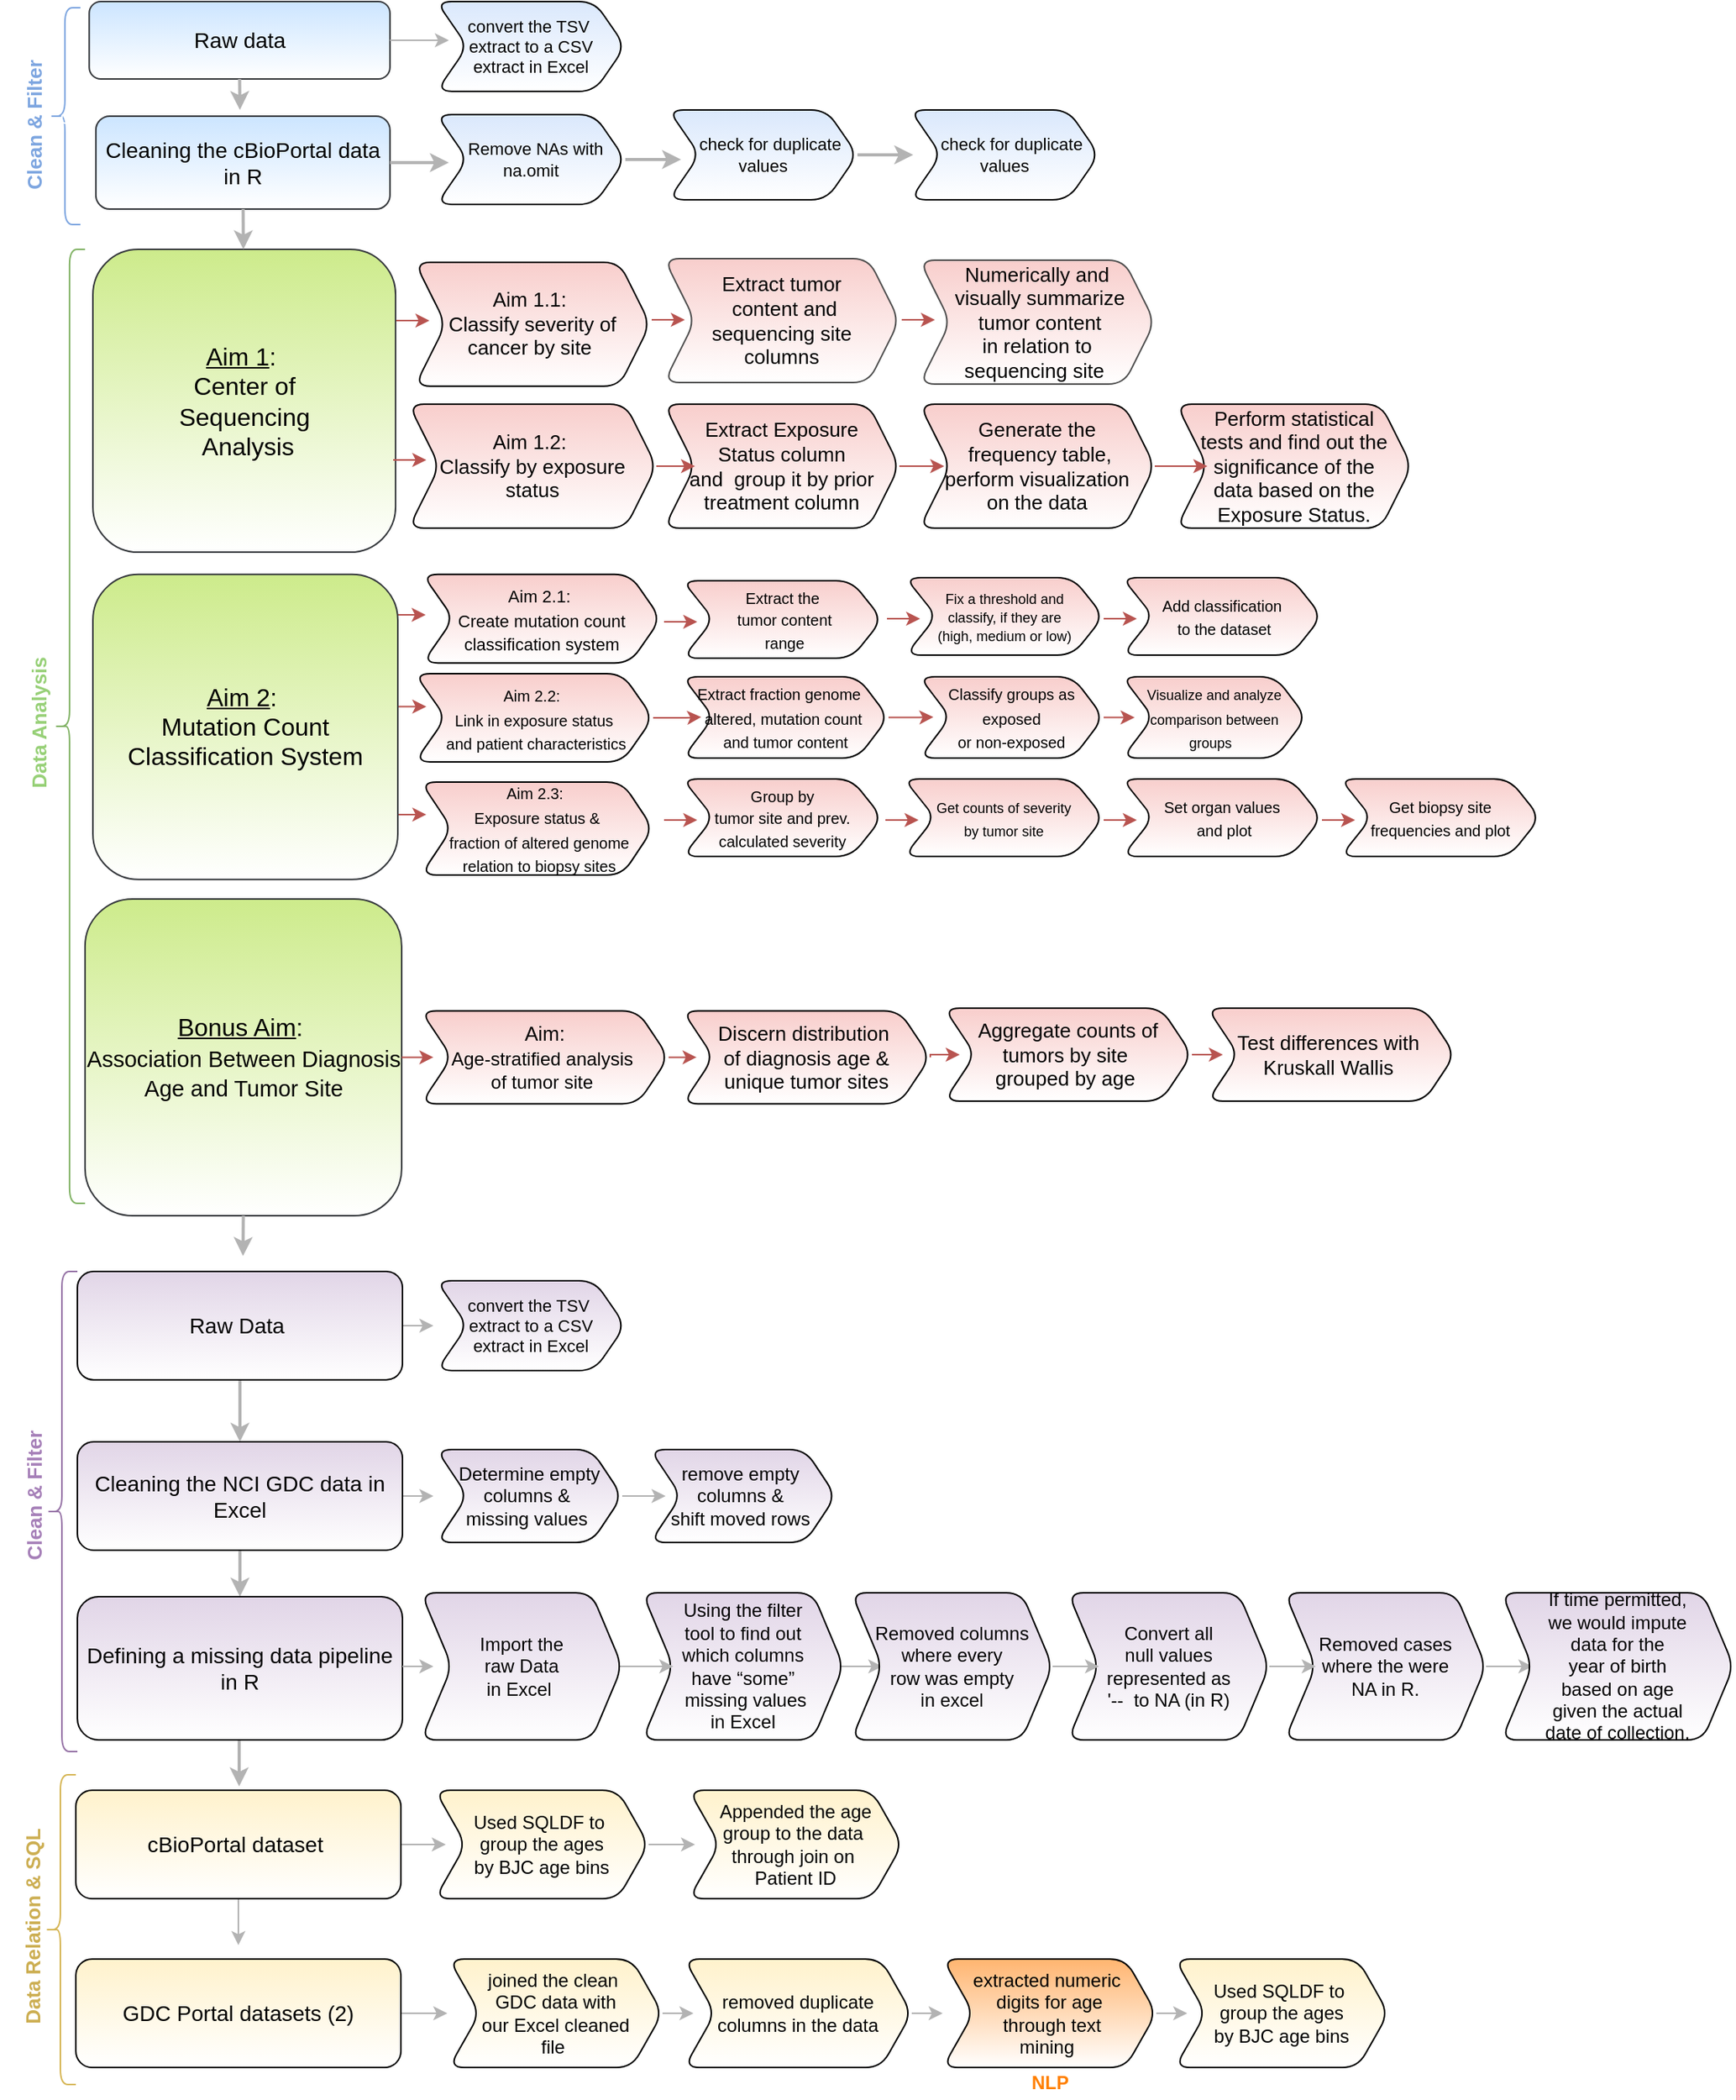 <mxfile version="15.7.1" type="github">
  <diagram id="C5RBs43oDa-KdzZeNtuy" name="Page-1">
    <mxGraphModel dx="1697" dy="957" grid="0" gridSize="10" guides="1" tooltips="1" connect="1" arrows="1" fold="1" page="1" pageScale="1" pageWidth="827" pageHeight="1169" background="none" math="0" shadow="0">
      <root>
        <mxCell id="WIyWlLk6GJQsqaUBKTNV-0" />
        <mxCell id="WIyWlLk6GJQsqaUBKTNV-1" parent="WIyWlLk6GJQsqaUBKTNV-0" />
        <mxCell id="jva05bBIhXNDkV-Z3Rs0-38" value="" style="group;fontColor=#A680B8;strokeColor=none;" parent="WIyWlLk6GJQsqaUBKTNV-1" vertex="1" connectable="0">
          <mxGeometry x="10.0" y="24" width="602" height="780" as="geometry" />
        </mxCell>
        <mxCell id="jva05bBIhXNDkV-Z3Rs0-0" value="" style="group" parent="jva05bBIhXNDkV-Z3Rs0-38" vertex="1" connectable="0">
          <mxGeometry x="41" width="560" height="780" as="geometry" />
        </mxCell>
        <mxCell id="jva05bBIhXNDkV-Z3Rs0-19" value="" style="endArrow=classic;html=1;rounded=0;fontSize=16;fillColor=#f8cecc;strokeColor=#b85450;" parent="jva05bBIhXNDkV-Z3Rs0-0" edge="1">
          <mxGeometry width="50" height="50" relative="1" as="geometry">
            <mxPoint x="213" y="392" as="sourcePoint" />
            <mxPoint x="234.429" y="392.017" as="targetPoint" />
            <Array as="points">
              <mxPoint x="234" y="392" />
            </Array>
          </mxGeometry>
        </mxCell>
        <mxCell id="jva05bBIhXNDkV-Z3Rs0-20" value="" style="endArrow=classic;html=1;rounded=0;fontSize=16;fillColor=#f8cecc;strokeColor=#b85450;" parent="jva05bBIhXNDkV-Z3Rs0-0" edge="1">
          <mxGeometry width="50" height="50" relative="1" as="geometry">
            <mxPoint x="213" y="451.28" as="sourcePoint" />
            <mxPoint x="234.429" y="451.297" as="targetPoint" />
          </mxGeometry>
        </mxCell>
        <mxCell id="jva05bBIhXNDkV-Z3Rs0-21" value="" style="endArrow=classic;html=1;rounded=0;fontSize=16;fillColor=#f8cecc;strokeColor=#b85450;" parent="jva05bBIhXNDkV-Z3Rs0-0" edge="1">
          <mxGeometry width="50" height="50" relative="1" as="geometry">
            <mxPoint x="213" y="520.94" as="sourcePoint" />
            <mxPoint x="234.429" y="520.957" as="targetPoint" />
          </mxGeometry>
        </mxCell>
        <mxCell id="jva05bBIhXNDkV-Z3Rs0-37" value="" style="group" parent="jva05bBIhXNDkV-Z3Rs0-0" vertex="1" connectable="0">
          <mxGeometry x="-9.07" width="400" height="562.89" as="geometry" />
        </mxCell>
        <mxCell id="WIyWlLk6GJQsqaUBKTNV-3" value="&lt;font style=&quot;font-size: 14px&quot;&gt;Raw data&lt;/font&gt;" style="rounded=1;whiteSpace=wrap;html=1;fontSize=12;glass=0;strokeWidth=1;shadow=0;fillColor=#cce5ff;strokeColor=#36393d;gradientColor=#ffffff;" parent="jva05bBIhXNDkV-Z3Rs0-37" vertex="1">
          <mxGeometry x="25.71" y="-4" width="194.29" height="50" as="geometry" />
        </mxCell>
        <mxCell id="LTJ8HYo8QJe674u0WcUs-32" value="&lt;font style=&quot;font-size: 16px&quot;&gt;&lt;u&gt;Aim 1&lt;/u&gt;:&amp;nbsp;&lt;br style=&quot;font-size: 16px&quot;&gt;&lt;span id=&quot;docs-internal-guid-bc889f9e-7fff-4419-e0c3-1be9c9a6d337&quot; style=&quot;font-size: 16px&quot;&gt;&lt;span style=&quot;font-family: &amp;#34;arial&amp;#34; ; color: rgb(0 , 0 , 0) ; background-color: transparent ; vertical-align: baseline ; font-size: 16px&quot;&gt;Center of &lt;br&gt;Sequencing&lt;br&gt;&amp;nbsp;Analysis&lt;/span&gt;&lt;/span&gt;&lt;/font&gt;" style="whiteSpace=wrap;html=1;aspect=fixed;fontSize=16;fillColor=#cdeb8b;align=center;strokeColor=#36393d;verticalAlign=middle;rounded=1;gradientColor=#ffffff;" parent="jva05bBIhXNDkV-Z3Rs0-37" vertex="1">
          <mxGeometry x="28.079" y="156" width="195.556" height="195.556" as="geometry" />
        </mxCell>
        <mxCell id="jva05bBIhXNDkV-Z3Rs0-10" value="&lt;font style=&quot;font-size: 16px&quot;&gt;&lt;u&gt;Aim 2&lt;/u&gt;:&amp;nbsp;&lt;br&gt;Mutation Count&lt;br&gt;&lt;span id=&quot;docs-internal-guid-d7643628-7fff-0ea7-7dd4-fb121b0baa99&quot;&gt;&lt;span style=&quot;font-family: &amp;#34;arial&amp;#34; ; background-color: transparent ; vertical-align: baseline&quot;&gt;Classification System&lt;/span&gt;&lt;/span&gt;&lt;br&gt;&lt;/font&gt;" style="whiteSpace=wrap;html=1;aspect=fixed;fontSize=12;fillColor=#cdeb8b;align=center;fontStyle=0;strokeColor=#36393d;rounded=1;gradientColor=#ffffff;" parent="jva05bBIhXNDkV-Z3Rs0-37" vertex="1">
          <mxGeometry x="28.08" y="365.89" width="197" height="197" as="geometry" />
        </mxCell>
        <mxCell id="jva05bBIhXNDkV-Z3Rs0-28" value="&lt;span style=&quot;color: rgb(0 , 0 , 0)&quot;&gt;Aim 1.1:&amp;nbsp;&lt;/span&gt;&lt;br style=&quot;color: rgb(0 , 0 , 0)&quot;&gt;&lt;span id=&quot;docs-internal-guid-32b5493a-7fff-44e1-2a43-0ddc0aedb55e&quot; style=&quot;color: rgb(0 , 0 , 0)&quot;&gt;&lt;span style=&quot;font-family: &amp;#34;arial&amp;#34; ; background-color: transparent ; vertical-align: baseline&quot;&gt;Classify severity of cancer by site&amp;nbsp;&lt;/span&gt;&lt;/span&gt;" style="shape=step;perimeter=stepPerimeter;whiteSpace=wrap;html=1;fixedSize=1;rounded=1;fontSize=13;verticalAlign=middle;fillColor=#f8cecc;strokeColor=default;gradientColor=#ffffff;" parent="jva05bBIhXNDkV-Z3Rs0-37" vertex="1">
          <mxGeometry x="236.07" y="164.39" width="152" height="80" as="geometry" />
        </mxCell>
        <mxCell id="jva05bBIhXNDkV-Z3Rs0-32" value="&lt;span style=&quot;color: rgb(0 , 0 , 0)&quot;&gt;Aim 1.2:&amp;nbsp;&lt;/span&gt;&lt;br style=&quot;color: rgb(0 , 0 , 0)&quot;&gt;&lt;span id=&quot;docs-internal-guid-430a61ab-7fff-0e5c-0323-d102c36e70b5&quot; style=&quot;color: rgb(0 , 0 , 0)&quot;&gt;&lt;span style=&quot;font-family: &amp;#34;arial&amp;#34; ; background-color: transparent ; vertical-align: baseline&quot;&gt;Classify by exposure status&lt;/span&gt;&lt;/span&gt;" style="shape=step;perimeter=stepPerimeter;whiteSpace=wrap;html=1;fixedSize=1;rounded=1;fontSize=13;verticalAlign=middle;fillColor=#f8cecc;strokeColor=default;gradientColor=#ffffff;" parent="jva05bBIhXNDkV-Z3Rs0-37" vertex="1">
          <mxGeometry x="232.07" y="256" width="160" height="80" as="geometry" />
        </mxCell>
        <mxCell id="jva05bBIhXNDkV-Z3Rs0-33" value="&lt;span style=&quot;font-size: 11px&quot;&gt;Aim 2.1:&amp;nbsp;&lt;/span&gt;&lt;br style=&quot;font-size: 11px&quot;&gt;&lt;span id=&quot;docs-internal-guid-32b5493a-7fff-44e1-2a43-0ddc0aedb55e&quot; style=&quot;font-size: 11px&quot;&gt;&lt;span style=&quot;font-family: &amp;#34;arial&amp;#34; ; background-color: transparent ; vertical-align: baseline&quot;&gt;Create mutation count classification system&lt;/span&gt;&lt;/span&gt;" style="shape=step;perimeter=stepPerimeter;whiteSpace=wrap;html=1;fixedSize=1;rounded=1;fontSize=13;verticalAlign=middle;fillColor=#f8cecc;strokeColor=default;gradientColor=#ffffff;" parent="jva05bBIhXNDkV-Z3Rs0-37" vertex="1">
          <mxGeometry x="241.07" y="365.89" width="153.93" height="57.22" as="geometry" />
        </mxCell>
        <mxCell id="jva05bBIhXNDkV-Z3Rs0-34" value="&lt;span style=&quot;font-size: 10px&quot;&gt;Aim 2.2:&amp;nbsp;&lt;/span&gt;&lt;br style=&quot;font-size: 10px&quot;&gt;&lt;span id=&quot;docs-internal-guid-430a61ab-7fff-0e5c-0323-d102c36e70b5&quot; style=&quot;font-size: 10px&quot;&gt;&lt;span style=&quot;font-family: &amp;#34;arial&amp;#34; ; background-color: transparent ; vertical-align: baseline&quot;&gt;Link in exposure status&lt;br&gt;&amp;nbsp;and patient characteristics&lt;br&gt;&lt;/span&gt;&lt;/span&gt;" style="shape=step;perimeter=stepPerimeter;whiteSpace=wrap;html=1;fixedSize=1;rounded=1;fontSize=13;verticalAlign=middle;fillColor=#f8cecc;strokeColor=default;gradientColor=#ffffff;" parent="jva05bBIhXNDkV-Z3Rs0-37" vertex="1">
          <mxGeometry x="236.07" y="430" width="153.93" height="57" as="geometry" />
        </mxCell>
        <mxCell id="jva05bBIhXNDkV-Z3Rs0-35" value="&lt;span style=&quot;font-size: 10px&quot;&gt;Aim 2.3:&amp;nbsp;&lt;/span&gt;&lt;br style=&quot;font-size: 10px&quot;&gt;&lt;span id=&quot;docs-internal-guid-430a61ab-7fff-0e5c-0323-d102c36e70b5&quot; style=&quot;font-size: 10px&quot;&gt;&lt;span style=&quot;font-family: &amp;#34;arial&amp;#34; ; background-color: transparent ; vertical-align: baseline&quot;&gt;Exposure status &amp;amp;&lt;br&gt;&amp;nbsp;fraction of altered genome&lt;br&gt;&amp;nbsp;relation to biopsy sites&lt;/span&gt;&lt;/span&gt;" style="shape=step;perimeter=stepPerimeter;whiteSpace=wrap;html=1;fixedSize=1;rounded=1;fontSize=13;verticalAlign=middle;fillColor=#f8cecc;strokeColor=default;gradientColor=#ffffff;" parent="jva05bBIhXNDkV-Z3Rs0-37" vertex="1">
          <mxGeometry x="240" y="500" width="150" height="60" as="geometry" />
        </mxCell>
        <mxCell id="jva05bBIhXNDkV-Z3Rs0-30" value="c" style="shape=curlyBracket;whiteSpace=wrap;html=1;rounded=1;fontSize=13;verticalAlign=middle;fillColor=#7EA6E0;strokeColor=#7EA6E0;fontColor=#ffffff;" parent="jva05bBIhXNDkV-Z3Rs0-37" vertex="1">
          <mxGeometry width="20" height="140" as="geometry" />
        </mxCell>
        <mxCell id="UrIfdFHcw9ySpkhSnF8r-1" value="" style="endArrow=classic;html=1;rounded=0;fontSize=16;fillColor=#f8cecc;strokeColor=#b85450;" parent="jva05bBIhXNDkV-Z3Rs0-37" edge="1">
          <mxGeometry width="50" height="50" relative="1" as="geometry">
            <mxPoint x="222.07" y="292" as="sourcePoint" />
            <mxPoint x="243.499" y="292.017" as="targetPoint" />
          </mxGeometry>
        </mxCell>
        <mxCell id="UrIfdFHcw9ySpkhSnF8r-2" value="" style="endArrow=classic;html=1;rounded=0;fontSize=16;fillColor=#f8cecc;strokeColor=#b85450;" parent="jva05bBIhXNDkV-Z3Rs0-37" edge="1">
          <mxGeometry width="50" height="50" relative="1" as="geometry">
            <mxPoint x="224.07" y="202" as="sourcePoint" />
            <mxPoint x="245.499" y="202.017" as="targetPoint" />
          </mxGeometry>
        </mxCell>
        <mxCell id="fbxLGO5AVqaTQdbHGjEv-2" value="&lt;font style=&quot;font-size: 14px&quot;&gt;Cleaning the cBioPortal data in R&lt;/font&gt;" style="rounded=1;whiteSpace=wrap;html=1;strokeColor=#36393d;fillColor=#cce5ff;gradientColor=#ffffff;" parent="jva05bBIhXNDkV-Z3Rs0-37" vertex="1">
          <mxGeometry x="30" y="70" width="190" height="60" as="geometry" />
        </mxCell>
        <mxCell id="fbxLGO5AVqaTQdbHGjEv-8" value="" style="endArrow=classic;html=1;rounded=0;fontSize=16;fillColor=#dae8fc;strokeColor=#B3B3B3;strokeWidth=2;" parent="jva05bBIhXNDkV-Z3Rs0-37" source="fbxLGO5AVqaTQdbHGjEv-2" target="LTJ8HYo8QJe674u0WcUs-32" edge="1">
          <mxGeometry width="50" height="50" relative="1" as="geometry">
            <mxPoint x="128.07" y="146" as="sourcePoint" />
            <mxPoint x="128.07" y="86" as="targetPoint" />
            <Array as="points" />
          </mxGeometry>
        </mxCell>
        <mxCell id="fbxLGO5AVqaTQdbHGjEv-26" value="&lt;span style=&quot;font-size: 11px&quot;&gt;&amp;nbsp; Remove NAs with&lt;/span&gt;&lt;br style=&quot;font-size: 11px&quot;&gt;&lt;span style=&quot;font-size: 11px&quot;&gt;na.omit&lt;/span&gt;" style="shape=step;perimeter=stepPerimeter;whiteSpace=wrap;html=1;fixedSize=1;fontSize=10;strokeColor=default;fillColor=#dae8fc;align=center;rounded=1;gradientColor=#ffffff;" parent="jva05bBIhXNDkV-Z3Rs0-37" vertex="1">
          <mxGeometry x="250.07" y="69" width="121.97" height="58" as="geometry" />
        </mxCell>
        <mxCell id="vI-df_wn8zXR9mLXB440-14" value="&lt;span style=&quot;font-size: 11px&quot;&gt;convert the TSV&amp;nbsp;&lt;br&gt;extract to a CSV&lt;br&gt;extract in Excel&lt;br&gt;&lt;/span&gt;" style="shape=step;perimeter=stepPerimeter;whiteSpace=wrap;html=1;fixedSize=1;fontSize=10;strokeColor=default;fillColor=#dae8fc;align=center;rounded=1;gradientColor=#ffffff;" parent="jva05bBIhXNDkV-Z3Rs0-37" vertex="1">
          <mxGeometry x="250.07" y="-4" width="121.97" height="58" as="geometry" />
        </mxCell>
        <mxCell id="jva05bBIhXNDkV-Z3Rs0-59" value="" style="shape=curlyBracket;whiteSpace=wrap;html=1;rounded=1;fontSize=13;strokeColor=#82b366;fillColor=#d5e8d4;verticalAlign=middle;" parent="jva05bBIhXNDkV-Z3Rs0-0" vertex="1">
          <mxGeometry x="-6.07" y="156" width="20" height="616" as="geometry" />
        </mxCell>
        <mxCell id="jva05bBIhXNDkV-Z3Rs0-39" value="&lt;font style=&quot;font-size: 16px&quot;&gt;&lt;u&gt;Bonus Aim&lt;/u&gt;:&amp;nbsp;&lt;br&gt;&lt;span id=&quot;docs-internal-guid-02cd7383-7fff-e907-d800-ce4748073192&quot;&gt;&lt;span style=&quot;font-size: 10.909pt ; font-family: &amp;#34;arial&amp;#34; ; background-color: transparent ; vertical-align: baseline&quot;&gt;Association Between Diagnosis Age and Tumor Site&lt;/span&gt;&lt;/span&gt;&lt;br&gt;&lt;/font&gt;" style="whiteSpace=wrap;html=1;aspect=fixed;fontSize=12;fillColor=#cdeb8b;align=center;fontStyle=0;strokeColor=#36393d;rounded=1;gradientColor=#ffffff;" parent="jva05bBIhXNDkV-Z3Rs0-0" vertex="1">
          <mxGeometry x="13.93" y="575.45" width="204.55" height="204.55" as="geometry" />
        </mxCell>
        <mxCell id="UrIfdFHcw9ySpkhSnF8r-3" value="Extract tumor&lt;br&gt;&amp;nbsp;content and &lt;br&gt;sequencing site &lt;br&gt;columns" style="shape=step;perimeter=stepPerimeter;whiteSpace=wrap;html=1;fixedSize=1;rounded=1;fontSize=13;verticalAlign=middle;fillColor=#f8cecc;strokeColor=#4D4D4D;gradientColor=#ffffff;" parent="jva05bBIhXNDkV-Z3Rs0-0" vertex="1">
          <mxGeometry x="388" y="162" width="152" height="80" as="geometry" />
        </mxCell>
        <mxCell id="UrIfdFHcw9ySpkhSnF8r-7" value="" style="endArrow=classic;html=1;rounded=0;fontSize=16;fillColor=#f8cecc;strokeColor=#b85450;" parent="jva05bBIhXNDkV-Z3Rs0-0" edge="1">
          <mxGeometry width="50" height="50" relative="1" as="geometry">
            <mxPoint x="380" y="201.5" as="sourcePoint" />
            <mxPoint x="401.429" y="201.517" as="targetPoint" />
          </mxGeometry>
        </mxCell>
        <mxCell id="dsIt64HnXnaKbnJkgqfY-0" value="&lt;font style=&quot;font-size: 10px&quot;&gt;Extract the&lt;br&gt;&amp;nbsp;tumor content&lt;br&gt;&amp;nbsp;range&lt;/font&gt;" style="shape=step;perimeter=stepPerimeter;whiteSpace=wrap;html=1;fixedSize=1;rounded=1;fillColor=#f8cecc;strokeColor=default;gradientColor=#ffffff;" parent="jva05bBIhXNDkV-Z3Rs0-0" vertex="1">
          <mxGeometry x="400" y="370" width="129" height="50" as="geometry" />
        </mxCell>
        <mxCell id="dsIt64HnXnaKbnJkgqfY-1" value="" style="endArrow=classic;html=1;rounded=0;fontSize=16;fillColor=#f8cecc;strokeColor=#b85450;" parent="jva05bBIhXNDkV-Z3Rs0-0" edge="1">
          <mxGeometry width="50" height="50" relative="1" as="geometry">
            <mxPoint x="388" y="396.5" as="sourcePoint" />
            <mxPoint x="409.429" y="396.517" as="targetPoint" />
          </mxGeometry>
        </mxCell>
        <mxCell id="dsIt64HnXnaKbnJkgqfY-6" value="&lt;font style=&quot;font-size: 10px&quot;&gt;Group by&lt;br&gt;tumor site and prev.&lt;br&gt;&amp;nbsp;calculated severity&amp;nbsp;&lt;/font&gt;" style="shape=step;perimeter=stepPerimeter;whiteSpace=wrap;html=1;fixedSize=1;rounded=1;fillColor=#f8cecc;strokeColor=default;gradientColor=#ffffff;" parent="jva05bBIhXNDkV-Z3Rs0-0" vertex="1">
          <mxGeometry x="400" y="498" width="129" height="50" as="geometry" />
        </mxCell>
        <mxCell id="dsIt64HnXnaKbnJkgqfY-7" value="" style="endArrow=classic;html=1;rounded=0;fontSize=16;fillColor=#f8cecc;strokeColor=#b85450;" parent="jva05bBIhXNDkV-Z3Rs0-0" edge="1">
          <mxGeometry width="50" height="50" relative="1" as="geometry">
            <mxPoint x="388" y="524.5" as="sourcePoint" />
            <mxPoint x="409.429" y="524.517" as="targetPoint" />
          </mxGeometry>
        </mxCell>
        <mxCell id="UrIfdFHcw9ySpkhSnF8r-6" value="" style="endArrow=classic;html=1;rounded=0;fontSize=16;fillColor=#f8cecc;strokeColor=#b85450;" parent="jva05bBIhXNDkV-Z3Rs0-0" edge="1">
          <mxGeometry width="50" height="50" relative="1" as="geometry">
            <mxPoint x="541.57" y="201.5" as="sourcePoint" />
            <mxPoint x="562.999" y="201.517" as="targetPoint" />
          </mxGeometry>
        </mxCell>
        <mxCell id="A9-u4E476JNnXryJL63V-2" value="&lt;font style=&quot;font-size: 10px&quot;&gt;Extract fraction genome&amp;nbsp; &amp;nbsp; altered, mutation count&amp;nbsp; &lt;br&gt;and tumor content&lt;/font&gt;" style="shape=step;perimeter=stepPerimeter;whiteSpace=wrap;html=1;fixedSize=1;rounded=1;fontSize=13;verticalAlign=middle;fillColor=#f8cecc;strokeColor=default;gradientColor=#ffffff;" parent="jva05bBIhXNDkV-Z3Rs0-0" vertex="1">
          <mxGeometry x="400" y="432" width="133" height="52.5" as="geometry" />
        </mxCell>
        <mxCell id="A9-u4E476JNnXryJL63V-3" value="" style="edgeStyle=orthogonalEdgeStyle;rounded=0;orthogonalLoop=1;jettySize=auto;html=1;fillColor=#f8cecc;strokeColor=#B85450;" parent="jva05bBIhXNDkV-Z3Rs0-0" source="jva05bBIhXNDkV-Z3Rs0-34" edge="1">
          <mxGeometry relative="1" as="geometry">
            <mxPoint x="412" y="458" as="targetPoint" />
            <Array as="points">
              <mxPoint x="402" y="458" />
              <mxPoint x="402" y="458" />
            </Array>
          </mxGeometry>
        </mxCell>
        <mxCell id="fbxLGO5AVqaTQdbHGjEv-22" value="Aim:&lt;br&gt;&lt;font style=&quot;font-size: 12px&quot;&gt;Age-stratified analysis&amp;nbsp;&lt;br&gt;of tumor site&lt;/font&gt;&amp;nbsp;" style="shape=step;perimeter=stepPerimeter;whiteSpace=wrap;html=1;fixedSize=1;rounded=1;fontSize=13;verticalAlign=middle;fillColor=#f8cecc;strokeColor=default;gradientColor=#ffffff;" parent="jva05bBIhXNDkV-Z3Rs0-0" vertex="1">
          <mxGeometry x="230.93" y="647.73" width="160" height="60" as="geometry" />
        </mxCell>
        <mxCell id="fbxLGO5AVqaTQdbHGjEv-28" value="&lt;span style=&quot;font-size: 11px&quot;&gt;&amp;nbsp; &amp;nbsp;check for duplicate&lt;br&gt;values&lt;br&gt;&lt;/span&gt;" style="shape=step;perimeter=stepPerimeter;whiteSpace=wrap;html=1;fixedSize=1;fontSize=10;strokeColor=default;fillColor=#dae8fc;align=center;rounded=1;gradientColor=#ffffff;" parent="jva05bBIhXNDkV-Z3Rs0-0" vertex="1">
          <mxGeometry x="390.93" y="66" width="121.97" height="58" as="geometry" />
        </mxCell>
        <mxCell id="vI-df_wn8zXR9mLXB440-1" value="Discern distribution&amp;nbsp;&lt;br&gt;of diagnosis age &amp;amp;&lt;br&gt;unique tumor sites" style="shape=step;perimeter=stepPerimeter;whiteSpace=wrap;html=1;fixedSize=1;rounded=1;fontSize=13;verticalAlign=middle;fillColor=#f8cecc;strokeColor=default;gradientColor=#ffffff;" parent="jva05bBIhXNDkV-Z3Rs0-0" vertex="1">
          <mxGeometry x="400" y="647.73" width="160" height="60" as="geometry" />
        </mxCell>
        <mxCell id="jva05bBIhXNDkV-Z3Rs0-24" value="&lt;font color=&quot;#7ea6e0&quot;&gt;&lt;b&gt;Clean &amp;amp; Filter&lt;/b&gt;&lt;/font&gt;" style="text;html=1;align=center;verticalAlign=middle;resizable=0;points=[];autosize=1;strokeColor=none;fillColor=#FFFFFF;fontSize=13;rotation=-90;fontColor=#0000FF;" parent="jva05bBIhXNDkV-Z3Rs0-38" vertex="1">
          <mxGeometry x="-28" y="66" width="100" height="20" as="geometry" />
        </mxCell>
        <mxCell id="jva05bBIhXNDkV-Z3Rs0-60" value="Data Analysis" style="text;html=1;align=center;verticalAlign=middle;resizable=0;points=[];autosize=1;strokeColor=none;fillColor=#FFFFFF;fontSize=13;rotation=-90;fontColor=#97D077;fontStyle=1" parent="jva05bBIhXNDkV-Z3Rs0-38" vertex="1">
          <mxGeometry x="-25" y="452" width="100" height="20" as="geometry" />
        </mxCell>
        <mxCell id="UrIfdFHcw9ySpkhSnF8r-8" value="Numerically and&lt;br&gt;&amp;nbsp;visually summarize&lt;br&gt;&amp;nbsp;tumor content &lt;br&gt;in relation to &lt;br&gt;sequencing site&amp;nbsp;" style="shape=step;perimeter=stepPerimeter;whiteSpace=wrap;html=1;fixedSize=1;rounded=1;fontSize=13;verticalAlign=middle;fillColor=#f8cecc;strokeColor=#4D4D4D;gradientColor=#ffffff;" parent="WIyWlLk6GJQsqaUBKTNV-1" vertex="1">
          <mxGeometry x="604" y="187" width="152" height="80" as="geometry" />
        </mxCell>
        <mxCell id="dsIt64HnXnaKbnJkgqfY-2" value="&lt;font style=&quot;font-size: 9px&quot;&gt;Fix a threshold and&lt;br&gt;classify,&amp;nbsp;if they are &lt;br&gt;(high, medium or low)&lt;/font&gt;" style="shape=step;perimeter=stepPerimeter;whiteSpace=wrap;html=1;fixedSize=1;rounded=1;fillColor=#f8cecc;strokeColor=default;fontSize=10;gradientColor=#ffffff;" parent="WIyWlLk6GJQsqaUBKTNV-1" vertex="1">
          <mxGeometry x="595" y="392" width="128" height="50" as="geometry" />
        </mxCell>
        <mxCell id="dsIt64HnXnaKbnJkgqfY-3" value="" style="endArrow=classic;html=1;rounded=0;fontSize=16;fillColor=#f8cecc;strokeColor=#b85450;" parent="WIyWlLk6GJQsqaUBKTNV-1" edge="1">
          <mxGeometry width="50" height="50" relative="1" as="geometry">
            <mxPoint x="583" y="418.5" as="sourcePoint" />
            <mxPoint x="604.429" y="418.517" as="targetPoint" />
          </mxGeometry>
        </mxCell>
        <mxCell id="dsIt64HnXnaKbnJkgqfY-4" value="&lt;font style=&quot;font-size: 10px&quot;&gt;Add classification&lt;br&gt;&amp;nbsp;to the dataset&lt;/font&gt;" style="shape=step;perimeter=stepPerimeter;whiteSpace=wrap;html=1;fixedSize=1;rounded=1;fillColor=#f8cecc;strokeColor=default;gradientColor=#ffffff;" parent="WIyWlLk6GJQsqaUBKTNV-1" vertex="1">
          <mxGeometry x="735" y="392" width="129" height="50" as="geometry" />
        </mxCell>
        <mxCell id="dsIt64HnXnaKbnJkgqfY-5" value="" style="endArrow=classic;html=1;rounded=0;fontSize=16;fillColor=#f8cecc;strokeColor=#b85450;" parent="WIyWlLk6GJQsqaUBKTNV-1" edge="1">
          <mxGeometry width="50" height="50" relative="1" as="geometry">
            <mxPoint x="723" y="418.5" as="sourcePoint" />
            <mxPoint x="744.429" y="418.517" as="targetPoint" />
          </mxGeometry>
        </mxCell>
        <mxCell id="dsIt64HnXnaKbnJkgqfY-8" value="&lt;span style=&quot;font-size: 9px&quot;&gt;Get counts of severity &lt;br&gt;by tumor site&lt;/span&gt;" style="shape=step;perimeter=stepPerimeter;whiteSpace=wrap;html=1;fixedSize=1;rounded=1;fillColor=#f8cecc;strokeColor=default;gradientColor=#ffffff;" parent="WIyWlLk6GJQsqaUBKTNV-1" vertex="1">
          <mxGeometry x="594" y="522" width="129" height="50" as="geometry" />
        </mxCell>
        <mxCell id="dsIt64HnXnaKbnJkgqfY-9" value="" style="endArrow=classic;html=1;rounded=0;fontSize=16;fillColor=#f8cecc;strokeColor=#b85450;" parent="WIyWlLk6GJQsqaUBKTNV-1" edge="1">
          <mxGeometry width="50" height="50" relative="1" as="geometry">
            <mxPoint x="582" y="548.5" as="sourcePoint" />
            <mxPoint x="603.429" y="548.517" as="targetPoint" />
          </mxGeometry>
        </mxCell>
        <mxCell id="dsIt64HnXnaKbnJkgqfY-10" value="&lt;font size=&quot;1&quot;&gt;Set organ values&lt;br&gt;&amp;nbsp;and plot&lt;/font&gt;" style="shape=step;perimeter=stepPerimeter;whiteSpace=wrap;html=1;fixedSize=1;rounded=1;fillColor=#f8cecc;strokeColor=default;gradientColor=#ffffff;" parent="WIyWlLk6GJQsqaUBKTNV-1" vertex="1">
          <mxGeometry x="735" y="522" width="129" height="50" as="geometry" />
        </mxCell>
        <mxCell id="dsIt64HnXnaKbnJkgqfY-11" value="" style="endArrow=classic;html=1;rounded=0;fontSize=16;fillColor=#f8cecc;strokeColor=#b85450;" parent="WIyWlLk6GJQsqaUBKTNV-1" edge="1">
          <mxGeometry width="50" height="50" relative="1" as="geometry">
            <mxPoint x="723" y="548.5" as="sourcePoint" />
            <mxPoint x="744.429" y="548.517" as="targetPoint" />
          </mxGeometry>
        </mxCell>
        <mxCell id="dsIt64HnXnaKbnJkgqfY-12" value="&lt;font style=&quot;font-size: 10px&quot;&gt;Get biopsy site &lt;br&gt;frequencies and plot&lt;/font&gt;" style="shape=step;perimeter=stepPerimeter;whiteSpace=wrap;html=1;fixedSize=1;rounded=1;fillColor=#f8cecc;strokeColor=default;gradientColor=#ffffff;" parent="WIyWlLk6GJQsqaUBKTNV-1" vertex="1">
          <mxGeometry x="876" y="522" width="129" height="50" as="geometry" />
        </mxCell>
        <mxCell id="dsIt64HnXnaKbnJkgqfY-13" value="" style="endArrow=classic;html=1;rounded=0;fontSize=16;fillColor=#f8cecc;strokeColor=#b85450;" parent="WIyWlLk6GJQsqaUBKTNV-1" edge="1">
          <mxGeometry width="50" height="50" relative="1" as="geometry">
            <mxPoint x="864" y="548.5" as="sourcePoint" />
            <mxPoint x="885.429" y="548.517" as="targetPoint" />
          </mxGeometry>
        </mxCell>
        <mxCell id="A9-u4E476JNnXryJL63V-9" value="" style="edgeStyle=orthogonalEdgeStyle;rounded=0;orthogonalLoop=1;jettySize=auto;html=1;fontSize=8;strokeColor=#B85450;" parent="WIyWlLk6GJQsqaUBKTNV-1" source="A9-u4E476JNnXryJL63V-5" edge="1">
          <mxGeometry relative="1" as="geometry">
            <mxPoint x="743" y="482" as="targetPoint" />
          </mxGeometry>
        </mxCell>
        <mxCell id="A9-u4E476JNnXryJL63V-5" value="&lt;font style=&quot;font-size: 10px&quot;&gt;Classify groups as exposed &lt;br&gt;or non-exposed&lt;/font&gt;" style="shape=step;perimeter=stepPerimeter;whiteSpace=wrap;html=1;fixedSize=1;rounded=1;fontSize=13;verticalAlign=middle;fillColor=#f8cecc;strokeColor=default;gradientColor=#ffffff;" parent="WIyWlLk6GJQsqaUBKTNV-1" vertex="1">
          <mxGeometry x="604" y="456" width="119" height="52.5" as="geometry" />
        </mxCell>
        <mxCell id="A9-u4E476JNnXryJL63V-6" value="" style="edgeStyle=orthogonalEdgeStyle;rounded=0;orthogonalLoop=1;jettySize=auto;html=1;strokeColor=#B85450;" parent="WIyWlLk6GJQsqaUBKTNV-1" source="A9-u4E476JNnXryJL63V-2" edge="1">
          <mxGeometry relative="1" as="geometry">
            <mxPoint x="613" y="482" as="targetPoint" />
          </mxGeometry>
        </mxCell>
        <mxCell id="A9-u4E476JNnXryJL63V-8" value="&lt;font style=&quot;font-size: 9px&quot;&gt;Visualize and analyze &lt;br&gt;comparison between &lt;br&gt;groups&amp;nbsp;&amp;nbsp;&lt;/font&gt;" style="shape=step;perimeter=stepPerimeter;whiteSpace=wrap;html=1;fixedSize=1;rounded=1;fontSize=13;verticalAlign=middle;fillColor=#f8cecc;strokeColor=default;gradientColor=#ffffff;" parent="WIyWlLk6GJQsqaUBKTNV-1" vertex="1">
          <mxGeometry x="735" y="456" width="119" height="52.5" as="geometry" />
        </mxCell>
        <mxCell id="fbxLGO5AVqaTQdbHGjEv-27" style="edgeStyle=orthogonalEdgeStyle;rounded=0;orthogonalLoop=1;jettySize=auto;html=1;exitX=1;exitY=0.5;exitDx=0;exitDy=0;fontSize=11;fontColor=#97D077;strokeColor=#B3B3B3;strokeWidth=2;fillColor=#f5f5f5;" parent="WIyWlLk6GJQsqaUBKTNV-1" source="fbxLGO5AVqaTQdbHGjEv-26" edge="1">
          <mxGeometry relative="1" as="geometry">
            <mxPoint x="450" y="122" as="targetPoint" />
          </mxGeometry>
        </mxCell>
        <mxCell id="fbxLGO5AVqaTQdbHGjEv-29" style="edgeStyle=orthogonalEdgeStyle;rounded=0;orthogonalLoop=1;jettySize=auto;html=1;exitX=1;exitY=0.5;exitDx=0;exitDy=0;fontSize=11;fontColor=#97D077;strokeColor=#B3B3B3;strokeWidth=2;" parent="WIyWlLk6GJQsqaUBKTNV-1" source="fbxLGO5AVqaTQdbHGjEv-28" edge="1">
          <mxGeometry relative="1" as="geometry">
            <mxPoint x="600" y="119" as="targetPoint" />
          </mxGeometry>
        </mxCell>
        <mxCell id="fbxLGO5AVqaTQdbHGjEv-30" value="&lt;span style=&quot;font-size: 11px&quot;&gt;&amp;nbsp; &amp;nbsp;check for duplicate&lt;br&gt;values&lt;br&gt;&lt;/span&gt;" style="shape=step;perimeter=stepPerimeter;whiteSpace=wrap;html=1;fixedSize=1;fontSize=10;strokeColor=default;fillColor=#dae8fc;align=center;rounded=1;gradientColor=#ffffff;" parent="WIyWlLk6GJQsqaUBKTNV-1" vertex="1">
          <mxGeometry x="598.02" y="90" width="121.97" height="58" as="geometry" />
        </mxCell>
        <mxCell id="fbxLGO5AVqaTQdbHGjEv-49" style="edgeStyle=orthogonalEdgeStyle;rounded=0;orthogonalLoop=1;jettySize=auto;html=1;exitX=0.5;exitY=1;exitDx=0;exitDy=0;fontSize=14;fontColor=#A680B8;strokeColor=#B3B3B3;strokeWidth=2;" parent="WIyWlLk6GJQsqaUBKTNV-1" edge="1">
          <mxGeometry relative="1" as="geometry">
            <mxPoint x="164.5" y="1172.5" as="targetPoint" />
            <mxPoint x="164.5" y="1142.5" as="sourcePoint" />
          </mxGeometry>
        </mxCell>
        <mxCell id="fbxLGO5AVqaTQdbHGjEv-38" style="edgeStyle=orthogonalEdgeStyle;rounded=0;orthogonalLoop=1;jettySize=auto;html=1;exitX=0.5;exitY=1;exitDx=0;exitDy=0;fontSize=14;fontColor=#97D077;strokeColor=#B3B3B3;strokeWidth=2;" parent="WIyWlLk6GJQsqaUBKTNV-1" source="WIyWlLk6GJQsqaUBKTNV-3" edge="1">
          <mxGeometry relative="1" as="geometry">
            <mxPoint x="165" y="90" as="targetPoint" />
          </mxGeometry>
        </mxCell>
        <mxCell id="fbxLGO5AVqaTQdbHGjEv-39" style="edgeStyle=orthogonalEdgeStyle;rounded=0;orthogonalLoop=1;jettySize=auto;html=1;exitX=1;exitY=0.5;exitDx=0;exitDy=0;fontSize=14;fontColor=#97D077;strokeColor=#B3B3B3;strokeWidth=2;" parent="WIyWlLk6GJQsqaUBKTNV-1" source="fbxLGO5AVqaTQdbHGjEv-2" edge="1">
          <mxGeometry relative="1" as="geometry">
            <mxPoint x="300" y="124" as="targetPoint" />
          </mxGeometry>
        </mxCell>
        <mxCell id="vI-df_wn8zXR9mLXB440-26" style="edgeStyle=orthogonalEdgeStyle;rounded=0;orthogonalLoop=1;jettySize=auto;html=1;exitX=1;exitY=0.5;exitDx=0;exitDy=0;fontSize=12;strokeColor=#B3B3B3;" parent="WIyWlLk6GJQsqaUBKTNV-1" source="fbxLGO5AVqaTQdbHGjEv-45" edge="1">
          <mxGeometry relative="1" as="geometry">
            <mxPoint x="298" y="1210" as="targetPoint" />
          </mxGeometry>
        </mxCell>
        <mxCell id="vI-df_wn8zXR9mLXB440-30" style="edgeStyle=orthogonalEdgeStyle;rounded=0;orthogonalLoop=1;jettySize=auto;html=1;exitX=0.5;exitY=1;exitDx=0;exitDy=0;fontSize=12;strokeColor=#B3B3B3;" parent="WIyWlLk6GJQsqaUBKTNV-1" source="fbxLGO5AVqaTQdbHGjEv-45" edge="1">
          <mxGeometry relative="1" as="geometry">
            <mxPoint x="164" y="1275" as="targetPoint" />
          </mxGeometry>
        </mxCell>
        <mxCell id="fbxLGO5AVqaTQdbHGjEv-45" value="cBioPortal dataset&amp;nbsp;" style="rounded=1;whiteSpace=wrap;html=1;fontSize=14;strokeColor=default;fillColor=#fff2cc;align=center;gradientColor=#ffffff;" parent="WIyWlLk6GJQsqaUBKTNV-1" vertex="1">
          <mxGeometry x="59" y="1175" width="210" height="70" as="geometry" />
        </mxCell>
        <mxCell id="fbxLGO5AVqaTQdbHGjEv-47" value="" style="shape=curlyBracket;whiteSpace=wrap;html=1;rounded=1;fontSize=14;strokeColor=#d6b656;fillColor=#fff2cc;align=center;" parent="WIyWlLk6GJQsqaUBKTNV-1" vertex="1">
          <mxGeometry x="39" y="1165" width="20" height="200" as="geometry" />
        </mxCell>
        <mxCell id="fbxLGO5AVqaTQdbHGjEv-50" value="&lt;b&gt;&amp;nbsp;Data Relation &amp;amp; SQL&lt;br&gt;&lt;/b&gt;" style="text;html=1;align=center;verticalAlign=middle;resizable=0;points=[];autosize=1;fontSize=13;rotation=-90;fontColor=#CCAE52;" parent="WIyWlLk6GJQsqaUBKTNV-1" vertex="1">
          <mxGeometry x="-44" y="1255" width="150" height="20" as="geometry" />
        </mxCell>
        <mxCell id="fbxLGO5AVqaTQdbHGjEv-51" style="edgeStyle=orthogonalEdgeStyle;rounded=0;orthogonalLoop=1;jettySize=auto;html=1;exitX=0.5;exitY=1;exitDx=0;exitDy=0;fontSize=14;fontColor=#CCAE52;strokeColor=#B3B3B3;strokeWidth=2;" parent="WIyWlLk6GJQsqaUBKTNV-1" source="jva05bBIhXNDkV-Z3Rs0-39" edge="1">
          <mxGeometry relative="1" as="geometry">
            <mxPoint x="167" y="830" as="targetPoint" />
          </mxGeometry>
        </mxCell>
        <mxCell id="vI-df_wn8zXR9mLXB440-0" style="edgeStyle=orthogonalEdgeStyle;rounded=0;orthogonalLoop=1;jettySize=auto;html=1;exitX=1;exitY=0.5;exitDx=0;exitDy=0;fontSize=10;fillColor=#f8cecc;strokeColor=#b85450;" parent="WIyWlLk6GJQsqaUBKTNV-1" source="jva05bBIhXNDkV-Z3Rs0-39" edge="1">
          <mxGeometry relative="1" as="geometry">
            <mxPoint x="290" y="702" as="targetPoint" />
          </mxGeometry>
        </mxCell>
        <mxCell id="vI-df_wn8zXR9mLXB440-2" style="edgeStyle=orthogonalEdgeStyle;rounded=0;orthogonalLoop=1;jettySize=auto;html=1;exitX=1;exitY=0.5;exitDx=0;exitDy=0;fontSize=12;fillColor=#f8cecc;strokeColor=#b85450;" parent="WIyWlLk6GJQsqaUBKTNV-1" source="fbxLGO5AVqaTQdbHGjEv-22" edge="1">
          <mxGeometry relative="1" as="geometry">
            <mxPoint x="460" y="702" as="targetPoint" />
          </mxGeometry>
        </mxCell>
        <mxCell id="vI-df_wn8zXR9mLXB440-11" style="edgeStyle=orthogonalEdgeStyle;rounded=0;orthogonalLoop=1;jettySize=auto;html=1;exitX=1;exitY=0.5;exitDx=0;exitDy=0;fontSize=12;fillColor=#f8cecc;strokeColor=#b85450;" parent="WIyWlLk6GJQsqaUBKTNV-1" source="vI-df_wn8zXR9mLXB440-3" edge="1">
          <mxGeometry relative="1" as="geometry">
            <mxPoint x="800" y="700" as="targetPoint" />
          </mxGeometry>
        </mxCell>
        <mxCell id="vI-df_wn8zXR9mLXB440-3" value="Aggregate counts of&lt;br&gt;tumors by site&amp;nbsp;&lt;br&gt;grouped by age&amp;nbsp;" style="shape=step;perimeter=stepPerimeter;whiteSpace=wrap;html=1;fixedSize=1;rounded=1;fontSize=13;verticalAlign=middle;fillColor=#f8cecc;strokeColor=default;gradientColor=#ffffff;" parent="WIyWlLk6GJQsqaUBKTNV-1" vertex="1">
          <mxGeometry x="620" y="670" width="160" height="60" as="geometry" />
        </mxCell>
        <mxCell id="vI-df_wn8zXR9mLXB440-4" style="edgeStyle=orthogonalEdgeStyle;rounded=0;orthogonalLoop=1;jettySize=auto;html=1;exitX=1;exitY=0.5;exitDx=0;exitDy=0;fontSize=12;" parent="WIyWlLk6GJQsqaUBKTNV-1" source="vI-df_wn8zXR9mLXB440-1" edge="1">
          <mxGeometry relative="1" as="geometry">
            <mxPoint x="611" y="702" as="targetPoint" />
          </mxGeometry>
        </mxCell>
        <mxCell id="vI-df_wn8zXR9mLXB440-6" style="edgeStyle=orthogonalEdgeStyle;rounded=0;orthogonalLoop=1;jettySize=auto;html=1;exitX=1;exitY=0.5;exitDx=0;exitDy=0;fontSize=12;" parent="WIyWlLk6GJQsqaUBKTNV-1" source="vI-df_wn8zXR9mLXB440-1" edge="1">
          <mxGeometry relative="1" as="geometry">
            <mxPoint x="611" y="702" as="targetPoint" />
          </mxGeometry>
        </mxCell>
        <mxCell id="vI-df_wn8zXR9mLXB440-10" style="edgeStyle=orthogonalEdgeStyle;rounded=0;orthogonalLoop=1;jettySize=auto;html=1;exitX=1;exitY=0.5;exitDx=0;exitDy=0;fontSize=12;fillColor=#f8cecc;strokeColor=#b85450;" parent="WIyWlLk6GJQsqaUBKTNV-1" source="vI-df_wn8zXR9mLXB440-1" edge="1">
          <mxGeometry relative="1" as="geometry">
            <mxPoint x="630" y="700" as="targetPoint" />
            <Array as="points">
              <mxPoint x="611" y="700" />
            </Array>
          </mxGeometry>
        </mxCell>
        <mxCell id="vI-df_wn8zXR9mLXB440-12" value="Test differences with&amp;nbsp;&lt;br&gt;Kruskall Wallis&amp;nbsp;" style="shape=step;perimeter=stepPerimeter;whiteSpace=wrap;html=1;fixedSize=1;rounded=1;fontSize=13;verticalAlign=middle;fillColor=#f8cecc;strokeColor=default;gradientColor=#ffffff;" parent="WIyWlLk6GJQsqaUBKTNV-1" vertex="1">
          <mxGeometry x="790" y="670" width="160" height="60" as="geometry" />
        </mxCell>
        <mxCell id="vI-df_wn8zXR9mLXB440-13" style="edgeStyle=orthogonalEdgeStyle;rounded=0;orthogonalLoop=1;jettySize=auto;html=1;fontSize=12;fillColor=#f5f5f5;strokeColor=#B3B3B3;" parent="WIyWlLk6GJQsqaUBKTNV-1" source="WIyWlLk6GJQsqaUBKTNV-3" edge="1">
          <mxGeometry relative="1" as="geometry">
            <mxPoint x="300" y="45" as="targetPoint" />
          </mxGeometry>
        </mxCell>
        <mxCell id="ClGN_5urSUKSQRE2-H0A-0" value="Extract Exposure &lt;br&gt;Status column &lt;br&gt;and&amp;nbsp; group it by prior treatment column" style="shape=step;perimeter=stepPerimeter;whiteSpace=wrap;html=1;fixedSize=1;rounded=1;fontSize=13;verticalAlign=middle;fillColor=#f8cecc;strokeColor=default;gradientColor=#ffffff;" parent="WIyWlLk6GJQsqaUBKTNV-1" vertex="1">
          <mxGeometry x="439" y="280" width="152" height="80" as="geometry" />
        </mxCell>
        <mxCell id="ClGN_5urSUKSQRE2-H0A-1" value="&lt;font style=&quot;font-size: 13px&quot;&gt;Generate the&lt;br&gt;&amp;nbsp;frequency&amp;nbsp;table, &lt;br&gt;perform visualization &lt;br&gt;on the data&lt;/font&gt;" style="shape=step;perimeter=stepPerimeter;whiteSpace=wrap;html=1;fixedSize=1;rounded=1;fontSize=13;verticalAlign=middle;fillColor=#f8cecc;strokeColor=default;gradientColor=#ffffff;" parent="WIyWlLk6GJQsqaUBKTNV-1" vertex="1">
          <mxGeometry x="604" y="280" width="152" height="80" as="geometry" />
        </mxCell>
        <mxCell id="ClGN_5urSUKSQRE2-H0A-2" value="" style="endArrow=classic;html=1;rounded=0;fontSize=16;fillColor=#f8cecc;strokeColor=#b85450;exitX=1;exitY=0.5;exitDx=0;exitDy=0;" parent="WIyWlLk6GJQsqaUBKTNV-1" source="ClGN_5urSUKSQRE2-H0A-0" edge="1">
          <mxGeometry width="50" height="50" relative="1" as="geometry">
            <mxPoint x="602.57" y="235.5" as="sourcePoint" />
            <mxPoint x="620" y="320" as="targetPoint" />
          </mxGeometry>
        </mxCell>
        <mxCell id="ClGN_5urSUKSQRE2-H0A-3" value="&lt;font style=&quot;font-size: 13px&quot;&gt;Perform statistical &lt;br&gt;tests and find out the significance of the &lt;br&gt;data based on the Exposure Status.&lt;/font&gt;" style="shape=step;perimeter=stepPerimeter;whiteSpace=wrap;html=1;fixedSize=1;rounded=1;fontSize=13;verticalAlign=middle;fillColor=#f8cecc;strokeColor=default;gradientColor=#ffffff;" parent="WIyWlLk6GJQsqaUBKTNV-1" vertex="1">
          <mxGeometry x="770" y="280" width="152" height="80" as="geometry" />
        </mxCell>
        <mxCell id="ClGN_5urSUKSQRE2-H0A-4" value="" style="endArrow=classic;html=1;rounded=0;fontSize=16;fillColor=#f8cecc;strokeColor=#b85450;entryX=0;entryY=0.5;entryDx=0;entryDy=0;exitX=1;exitY=0.5;exitDx=0;exitDy=0;" parent="WIyWlLk6GJQsqaUBKTNV-1" source="ClGN_5urSUKSQRE2-H0A-1" target="ClGN_5urSUKSQRE2-H0A-3" edge="1">
          <mxGeometry width="50" height="50" relative="1" as="geometry">
            <mxPoint x="770" y="330" as="sourcePoint" />
            <mxPoint x="630" y="330" as="targetPoint" />
          </mxGeometry>
        </mxCell>
        <mxCell id="ClGN_5urSUKSQRE2-H0A-6" value="" style="endArrow=classic;html=1;rounded=0;fontSize=16;fillColor=#f8cecc;strokeColor=#b85450;exitX=1;exitY=0.5;exitDx=0;exitDy=0;entryX=0;entryY=0.5;entryDx=0;entryDy=0;" parent="WIyWlLk6GJQsqaUBKTNV-1" source="jva05bBIhXNDkV-Z3Rs0-32" target="ClGN_5urSUKSQRE2-H0A-0" edge="1">
          <mxGeometry width="50" height="50" relative="1" as="geometry">
            <mxPoint x="601" y="330" as="sourcePoint" />
            <mxPoint x="630" y="330" as="targetPoint" />
          </mxGeometry>
        </mxCell>
        <mxCell id="vI-df_wn8zXR9mLXB440-28" style="edgeStyle=orthogonalEdgeStyle;rounded=0;orthogonalLoop=1;jettySize=auto;html=1;exitX=1;exitY=0.5;exitDx=0;exitDy=0;fontSize=12;strokeColor=#B3B3B3;" parent="WIyWlLk6GJQsqaUBKTNV-1" source="vI-df_wn8zXR9mLXB440-27" edge="1">
          <mxGeometry relative="1" as="geometry">
            <mxPoint x="459" y="1210" as="targetPoint" />
          </mxGeometry>
        </mxCell>
        <mxCell id="vI-df_wn8zXR9mLXB440-27" value="Used SQLDF to&amp;nbsp;&lt;br&gt;group the ages&lt;br&gt;by BJC age bins" style="shape=step;perimeter=stepPerimeter;whiteSpace=wrap;html=1;fixedSize=1;fontSize=12;strokeColor=default;rounded=1;fillColor=#fff2cc;gradientColor=#ffffff;" parent="WIyWlLk6GJQsqaUBKTNV-1" vertex="1">
          <mxGeometry x="291" y="1175" width="138" height="70" as="geometry" />
        </mxCell>
        <mxCell id="vI-df_wn8zXR9mLXB440-29" value="Appended the age&lt;br&gt;group to the data&amp;nbsp;&lt;br&gt;through join on&amp;nbsp;&lt;br&gt;Patient ID" style="shape=step;perimeter=stepPerimeter;whiteSpace=wrap;html=1;fixedSize=1;fontSize=12;strokeColor=default;rounded=1;fillColor=#fff2cc;gradientColor=#ffffff;" parent="WIyWlLk6GJQsqaUBKTNV-1" vertex="1">
          <mxGeometry x="455" y="1175" width="138" height="70" as="geometry" />
        </mxCell>
        <mxCell id="vI-df_wn8zXR9mLXB440-32" style="edgeStyle=orthogonalEdgeStyle;rounded=0;orthogonalLoop=1;jettySize=auto;html=1;exitX=1;exitY=0.5;exitDx=0;exitDy=0;fontSize=12;strokeColor=#B3B3B3;" parent="WIyWlLk6GJQsqaUBKTNV-1" source="vI-df_wn8zXR9mLXB440-31" edge="1">
          <mxGeometry relative="1" as="geometry">
            <mxPoint x="299" y="1319" as="targetPoint" />
          </mxGeometry>
        </mxCell>
        <mxCell id="vI-df_wn8zXR9mLXB440-31" value="GDC Portal datasets (2)" style="rounded=1;whiteSpace=wrap;html=1;fontSize=14;strokeColor=default;fillColor=#fff2cc;align=center;gradientColor=#ffffff;" parent="WIyWlLk6GJQsqaUBKTNV-1" vertex="1">
          <mxGeometry x="59" y="1284" width="210" height="70" as="geometry" />
        </mxCell>
        <mxCell id="vI-df_wn8zXR9mLXB440-44" style="edgeStyle=orthogonalEdgeStyle;rounded=0;orthogonalLoop=1;jettySize=auto;html=1;exitX=1;exitY=0.5;exitDx=0;exitDy=0;fontSize=12;fontColor=#FF8000;strokeColor=#B3B3B3;" parent="WIyWlLk6GJQsqaUBKTNV-1" source="vI-df_wn8zXR9mLXB440-33" edge="1">
          <mxGeometry relative="1" as="geometry">
            <mxPoint x="777" y="1319" as="targetPoint" />
          </mxGeometry>
        </mxCell>
        <mxCell id="vI-df_wn8zXR9mLXB440-33" value="extracted numeric&amp;nbsp;&lt;br&gt;digits for age&lt;br&gt;&amp;nbsp;through text&lt;br&gt;mining&amp;nbsp;" style="shape=step;perimeter=stepPerimeter;whiteSpace=wrap;html=1;fixedSize=1;fontSize=12;strokeColor=default;rounded=1;fillColor=#FFB570;gradientColor=#ffffff;" parent="WIyWlLk6GJQsqaUBKTNV-1" vertex="1">
          <mxGeometry x="619" y="1284" width="138" height="70" as="geometry" />
        </mxCell>
        <mxCell id="vI-df_wn8zXR9mLXB440-35" value="&lt;font color=&quot;#ff8000&quot;&gt;&lt;b&gt;NLP&lt;/b&gt;&lt;/font&gt;" style="text;html=1;align=center;verticalAlign=middle;resizable=0;points=[];autosize=1;strokeColor=none;fillColor=none;fontSize=12;" parent="WIyWlLk6GJQsqaUBKTNV-1" vertex="1">
          <mxGeometry x="668" y="1354" width="40" height="20" as="geometry" />
        </mxCell>
        <mxCell id="vI-df_wn8zXR9mLXB440-39" style="edgeStyle=orthogonalEdgeStyle;rounded=0;orthogonalLoop=1;jettySize=auto;html=1;exitX=1;exitY=0.5;exitDx=0;exitDy=0;fontSize=12;fontColor=#FF8000;strokeColor=#B3B3B3;" parent="WIyWlLk6GJQsqaUBKTNV-1" source="vI-df_wn8zXR9mLXB440-36" edge="1">
          <mxGeometry relative="1" as="geometry">
            <mxPoint x="458" y="1319" as="targetPoint" />
          </mxGeometry>
        </mxCell>
        <mxCell id="vI-df_wn8zXR9mLXB440-36" value="joined the clean&amp;nbsp;&lt;br&gt;GDC data with&lt;br&gt;our Excel cleaned&lt;br&gt;file&amp;nbsp;" style="shape=step;perimeter=stepPerimeter;whiteSpace=wrap;html=1;fixedSize=1;fontSize=12;strokeColor=default;rounded=1;fillColor=#fff2cc;gradientColor=#ffffff;" parent="WIyWlLk6GJQsqaUBKTNV-1" vertex="1">
          <mxGeometry x="300" y="1284" width="138" height="70" as="geometry" />
        </mxCell>
        <mxCell id="vI-df_wn8zXR9mLXB440-41" style="edgeStyle=orthogonalEdgeStyle;rounded=0;orthogonalLoop=1;jettySize=auto;html=1;exitX=1;exitY=0.5;exitDx=0;exitDy=0;fontSize=12;fontColor=#FF8000;strokeColor=#B3B3B3;" parent="WIyWlLk6GJQsqaUBKTNV-1" source="vI-df_wn8zXR9mLXB440-38" edge="1">
          <mxGeometry relative="1" as="geometry">
            <mxPoint x="619" y="1319" as="targetPoint" />
          </mxGeometry>
        </mxCell>
        <mxCell id="vI-df_wn8zXR9mLXB440-38" value="removed duplicate&lt;br&gt;columns in the data" style="shape=step;perimeter=stepPerimeter;whiteSpace=wrap;html=1;fixedSize=1;fontSize=12;strokeColor=default;rounded=1;fillColor=#fff2cc;gradientColor=#ffffff;" parent="WIyWlLk6GJQsqaUBKTNV-1" vertex="1">
          <mxGeometry x="452" y="1284" width="147" height="70" as="geometry" />
        </mxCell>
        <mxCell id="vI-df_wn8zXR9mLXB440-43" value="Used SQLDF to&amp;nbsp;&lt;br&gt;group the ages&lt;br&gt;by BJC age bins" style="shape=step;perimeter=stepPerimeter;whiteSpace=wrap;html=1;fixedSize=1;fontSize=12;strokeColor=default;rounded=1;fillColor=#fff2cc;gradientColor=#ffffff;" parent="WIyWlLk6GJQsqaUBKTNV-1" vertex="1">
          <mxGeometry x="769" y="1284" width="138" height="70" as="geometry" />
        </mxCell>
        <mxCell id="HvwUQPjSHDaJZDcMO3cC-48" style="edgeStyle=orthogonalEdgeStyle;rounded=0;orthogonalLoop=1;jettySize=auto;html=1;fontSize=11;fontColor=#97D077;strokeColor=#B3B3B3;strokeWidth=2;" edge="1" parent="WIyWlLk6GJQsqaUBKTNV-1" source="HvwUQPjSHDaJZDcMO3cC-50">
          <mxGeometry relative="1" as="geometry">
            <mxPoint x="165" y="950" as="targetPoint" />
          </mxGeometry>
        </mxCell>
        <mxCell id="HvwUQPjSHDaJZDcMO3cC-49" style="edgeStyle=orthogonalEdgeStyle;rounded=0;orthogonalLoop=1;jettySize=auto;html=1;exitX=1;exitY=0.5;exitDx=0;exitDy=0;fontSize=12;strokeColor=#B3B3B3;" edge="1" parent="WIyWlLk6GJQsqaUBKTNV-1" source="HvwUQPjSHDaJZDcMO3cC-50">
          <mxGeometry relative="1" as="geometry">
            <mxPoint x="290" y="875" as="targetPoint" />
          </mxGeometry>
        </mxCell>
        <mxCell id="HvwUQPjSHDaJZDcMO3cC-50" value="Raw Data&amp;nbsp;" style="rounded=1;whiteSpace=wrap;html=1;fontSize=14;strokeColor=default;fillColor=#e1d5e7;align=center;gradientColor=#ffffff;" vertex="1" parent="WIyWlLk6GJQsqaUBKTNV-1">
          <mxGeometry x="60" y="840" width="210" height="70" as="geometry" />
        </mxCell>
        <mxCell id="HvwUQPjSHDaJZDcMO3cC-51" style="edgeStyle=orthogonalEdgeStyle;rounded=0;orthogonalLoop=1;jettySize=auto;html=1;exitX=0.5;exitY=1;exitDx=0;exitDy=0;fontSize=14;fontColor=#A680B8;strokeColor=#B3B3B3;strokeWidth=2;" edge="1" parent="WIyWlLk6GJQsqaUBKTNV-1" source="HvwUQPjSHDaJZDcMO3cC-53">
          <mxGeometry relative="1" as="geometry">
            <mxPoint x="165" y="1050" as="targetPoint" />
          </mxGeometry>
        </mxCell>
        <mxCell id="HvwUQPjSHDaJZDcMO3cC-52" style="edgeStyle=orthogonalEdgeStyle;rounded=0;orthogonalLoop=1;jettySize=auto;html=1;exitX=1;exitY=0.5;exitDx=0;exitDy=0;fontSize=12;strokeColor=#B3B3B3;" edge="1" parent="WIyWlLk6GJQsqaUBKTNV-1" source="HvwUQPjSHDaJZDcMO3cC-53">
          <mxGeometry relative="1" as="geometry">
            <mxPoint x="290" y="985" as="targetPoint" />
          </mxGeometry>
        </mxCell>
        <mxCell id="HvwUQPjSHDaJZDcMO3cC-53" value="&lt;span style=&quot;font-size: 14px&quot;&gt;Cleaning the NCI GDC data in Excel&lt;/span&gt;" style="rounded=1;whiteSpace=wrap;html=1;fontSize=11;strokeColor=default;fillColor=#e1d5e7;align=center;gradientColor=#ffffff;" vertex="1" parent="WIyWlLk6GJQsqaUBKTNV-1">
          <mxGeometry x="60" y="950" width="210" height="70" as="geometry" />
        </mxCell>
        <mxCell id="HvwUQPjSHDaJZDcMO3cC-54" value="&lt;font&gt;&lt;b&gt;Clean &amp;amp; Filter&lt;/b&gt;&lt;/font&gt;" style="text;html=1;align=center;verticalAlign=middle;resizable=0;points=[];autosize=1;fontSize=13;rotation=-90;fontColor=#A680B8;" vertex="1" parent="WIyWlLk6GJQsqaUBKTNV-1">
          <mxGeometry x="-18.0" y="975" width="100" height="20" as="geometry" />
        </mxCell>
        <mxCell id="HvwUQPjSHDaJZDcMO3cC-55" value="" style="shape=curlyBracket;whiteSpace=wrap;html=1;rounded=1;fontSize=14;strokeColor=#9673a6;fillColor=#e1d5e7;align=center;size=0.5;" vertex="1" parent="WIyWlLk6GJQsqaUBKTNV-1">
          <mxGeometry x="40" y="840" width="20" height="310" as="geometry" />
        </mxCell>
        <mxCell id="HvwUQPjSHDaJZDcMO3cC-56" value="&lt;span style=&quot;font-size: 11px&quot;&gt;convert the TSV&amp;nbsp;&lt;br&gt;extract to a CSV&lt;br&gt;extract in Excel&lt;br&gt;&lt;/span&gt;" style="shape=step;perimeter=stepPerimeter;whiteSpace=wrap;html=1;fixedSize=1;fontSize=10;strokeColor=default;fillColor=#e1d5e7;align=center;rounded=1;gradientColor=#ffffff;" vertex="1" parent="WIyWlLk6GJQsqaUBKTNV-1">
          <mxGeometry x="292.0" y="846" width="121.97" height="58" as="geometry" />
        </mxCell>
        <mxCell id="HvwUQPjSHDaJZDcMO3cC-57" style="edgeStyle=orthogonalEdgeStyle;rounded=0;orthogonalLoop=1;jettySize=auto;html=1;exitX=1;exitY=0.5;exitDx=0;exitDy=0;fontSize=12;strokeColor=#B3B3B3;" edge="1" parent="WIyWlLk6GJQsqaUBKTNV-1" source="HvwUQPjSHDaJZDcMO3cC-58">
          <mxGeometry relative="1" as="geometry">
            <mxPoint x="440" y="985" as="targetPoint" />
          </mxGeometry>
        </mxCell>
        <mxCell id="HvwUQPjSHDaJZDcMO3cC-58" value="Determine empty&lt;br&gt;columns &amp;amp;&amp;nbsp;&lt;br&gt;missing values&amp;nbsp;" style="shape=step;perimeter=stepPerimeter;whiteSpace=wrap;html=1;fixedSize=1;fontSize=12;strokeColor=default;rounded=1;fillColor=#e1d5e7;gradientColor=#ffffff;" vertex="1" parent="WIyWlLk6GJQsqaUBKTNV-1">
          <mxGeometry x="292" y="955" width="120" height="60" as="geometry" />
        </mxCell>
        <mxCell id="HvwUQPjSHDaJZDcMO3cC-59" value="remove empty&amp;nbsp;&lt;br&gt;columns &amp;amp;&amp;nbsp;&lt;br&gt;shift moved rows&amp;nbsp;" style="shape=step;perimeter=stepPerimeter;whiteSpace=wrap;html=1;fixedSize=1;fontSize=12;strokeColor=default;rounded=1;fillColor=#e1d5e7;gradientColor=#ffffff;" vertex="1" parent="WIyWlLk6GJQsqaUBKTNV-1">
          <mxGeometry x="430" y="955" width="120" height="60" as="geometry" />
        </mxCell>
        <mxCell id="HvwUQPjSHDaJZDcMO3cC-60" value="&lt;span style=&quot;font-size: 14px&quot;&gt;Defining a missing data pipeline in R&lt;/span&gt;" style="rounded=1;whiteSpace=wrap;html=1;fontSize=11;strokeColor=default;fillColor=#e1d5e7;align=center;gradientColor=#ffffff;" vertex="1" parent="WIyWlLk6GJQsqaUBKTNV-1">
          <mxGeometry x="60" y="1050" width="210" height="92.5" as="geometry" />
        </mxCell>
        <mxCell id="HvwUQPjSHDaJZDcMO3cC-61" style="edgeStyle=orthogonalEdgeStyle;rounded=0;orthogonalLoop=1;jettySize=auto;html=1;exitX=1;exitY=0.5;exitDx=0;exitDy=0;fontSize=12;strokeColor=#B3B3B3;" edge="1" parent="WIyWlLk6GJQsqaUBKTNV-1">
          <mxGeometry relative="1" as="geometry">
            <mxPoint x="290" y="1095" as="targetPoint" />
            <mxPoint x="270" y="1095" as="sourcePoint" />
          </mxGeometry>
        </mxCell>
        <mxCell id="HvwUQPjSHDaJZDcMO3cC-62" style="edgeStyle=orthogonalEdgeStyle;rounded=0;orthogonalLoop=1;jettySize=auto;html=1;exitX=1;exitY=0.5;exitDx=0;exitDy=0;strokeColor=#B3B3B3;" edge="1" parent="WIyWlLk6GJQsqaUBKTNV-1" source="HvwUQPjSHDaJZDcMO3cC-63" target="HvwUQPjSHDaJZDcMO3cC-71">
          <mxGeometry relative="1" as="geometry" />
        </mxCell>
        <mxCell id="HvwUQPjSHDaJZDcMO3cC-63" value="Using the filter &lt;br&gt;tool to find out &lt;br&gt;which columns &lt;br&gt;have “some”&lt;br&gt;&amp;nbsp;missing values &lt;br&gt;in Excel" style="shape=step;perimeter=stepPerimeter;whiteSpace=wrap;html=1;fixedSize=1;fontSize=12;strokeColor=default;rounded=1;fillColor=#e1d5e7;gradientColor=#ffffff;" vertex="1" parent="WIyWlLk6GJQsqaUBKTNV-1">
          <mxGeometry x="425" y="1047.5" width="130" height="95" as="geometry" />
        </mxCell>
        <mxCell id="HvwUQPjSHDaJZDcMO3cC-64" style="edgeStyle=orthogonalEdgeStyle;rounded=0;orthogonalLoop=1;jettySize=auto;html=1;exitX=1;exitY=0.5;exitDx=0;exitDy=0;strokeColor=#B3B3B3;" edge="1" parent="WIyWlLk6GJQsqaUBKTNV-1" source="HvwUQPjSHDaJZDcMO3cC-65" target="HvwUQPjSHDaJZDcMO3cC-63">
          <mxGeometry relative="1" as="geometry" />
        </mxCell>
        <mxCell id="HvwUQPjSHDaJZDcMO3cC-65" value="Import the&lt;br&gt;raw Data&lt;br&gt;in Excel&amp;nbsp;" style="shape=step;perimeter=stepPerimeter;whiteSpace=wrap;html=1;fixedSize=1;fontSize=12;strokeColor=default;rounded=1;fillColor=#e1d5e7;gradientColor=#ffffff;" vertex="1" parent="WIyWlLk6GJQsqaUBKTNV-1">
          <mxGeometry x="282" y="1047.5" width="130" height="95" as="geometry" />
        </mxCell>
        <mxCell id="HvwUQPjSHDaJZDcMO3cC-66" style="edgeStyle=orthogonalEdgeStyle;rounded=0;orthogonalLoop=1;jettySize=auto;html=1;exitX=1;exitY=0.5;exitDx=0;exitDy=0;entryX=0;entryY=0.5;entryDx=0;entryDy=0;strokeColor=#B3B3B3;" edge="1" parent="WIyWlLk6GJQsqaUBKTNV-1" source="HvwUQPjSHDaJZDcMO3cC-67" target="HvwUQPjSHDaJZDcMO3cC-72">
          <mxGeometry relative="1" as="geometry" />
        </mxCell>
        <mxCell id="HvwUQPjSHDaJZDcMO3cC-67" value="Removed cases &lt;br&gt;where the were &lt;br&gt;NA in R." style="shape=step;perimeter=stepPerimeter;whiteSpace=wrap;html=1;fixedSize=1;fontSize=12;strokeColor=default;rounded=1;fillColor=#e1d5e7;gradientColor=#ffffff;" vertex="1" parent="WIyWlLk6GJQsqaUBKTNV-1">
          <mxGeometry x="840" y="1047.5" width="130" height="95" as="geometry" />
        </mxCell>
        <mxCell id="HvwUQPjSHDaJZDcMO3cC-68" style="edgeStyle=orthogonalEdgeStyle;rounded=0;orthogonalLoop=1;jettySize=auto;html=1;exitX=1;exitY=0.5;exitDx=0;exitDy=0;entryX=0;entryY=0.5;entryDx=0;entryDy=0;strokeColor=#B3B3B3;" edge="1" parent="WIyWlLk6GJQsqaUBKTNV-1" source="HvwUQPjSHDaJZDcMO3cC-69" target="HvwUQPjSHDaJZDcMO3cC-67">
          <mxGeometry relative="1" as="geometry" />
        </mxCell>
        <mxCell id="HvwUQPjSHDaJZDcMO3cC-69" value="Convert all &lt;br&gt;null values &lt;br&gt;represented as &lt;br&gt;&#39;--&amp;nbsp; to NA (in R)" style="shape=step;perimeter=stepPerimeter;whiteSpace=wrap;html=1;fixedSize=1;fontSize=12;strokeColor=default;rounded=1;fillColor=#e1d5e7;gradientColor=#ffffff;" vertex="1" parent="WIyWlLk6GJQsqaUBKTNV-1">
          <mxGeometry x="700" y="1047.5" width="130" height="95" as="geometry" />
        </mxCell>
        <mxCell id="HvwUQPjSHDaJZDcMO3cC-70" style="edgeStyle=orthogonalEdgeStyle;rounded=0;orthogonalLoop=1;jettySize=auto;html=1;exitX=1;exitY=0.5;exitDx=0;exitDy=0;entryX=0;entryY=0.5;entryDx=0;entryDy=0;strokeColor=#B3B3B3;" edge="1" parent="WIyWlLk6GJQsqaUBKTNV-1" source="HvwUQPjSHDaJZDcMO3cC-71" target="HvwUQPjSHDaJZDcMO3cC-69">
          <mxGeometry relative="1" as="geometry" />
        </mxCell>
        <mxCell id="HvwUQPjSHDaJZDcMO3cC-71" value="Removed columns where every &lt;br&gt;row was empty &lt;br&gt;in excel" style="shape=step;perimeter=stepPerimeter;whiteSpace=wrap;html=1;fixedSize=1;fontSize=12;strokeColor=default;rounded=1;fillColor=#e1d5e7;gradientColor=#ffffff;" vertex="1" parent="WIyWlLk6GJQsqaUBKTNV-1">
          <mxGeometry x="560" y="1047.5" width="130" height="95" as="geometry" />
        </mxCell>
        <mxCell id="HvwUQPjSHDaJZDcMO3cC-72" value="If time permitted, &lt;br&gt;we would impute &lt;br&gt;data for the &lt;br&gt;year of birth &lt;br&gt;based on age &lt;br&gt;given the actual &lt;br&gt;date of collection." style="shape=step;perimeter=stepPerimeter;whiteSpace=wrap;html=1;fixedSize=1;fontSize=12;strokeColor=default;rounded=1;fillColor=#e1d5e7;gradientColor=#ffffff;" vertex="1" parent="WIyWlLk6GJQsqaUBKTNV-1">
          <mxGeometry x="980" y="1047.5" width="150" height="95" as="geometry" />
        </mxCell>
      </root>
    </mxGraphModel>
  </diagram>
</mxfile>
